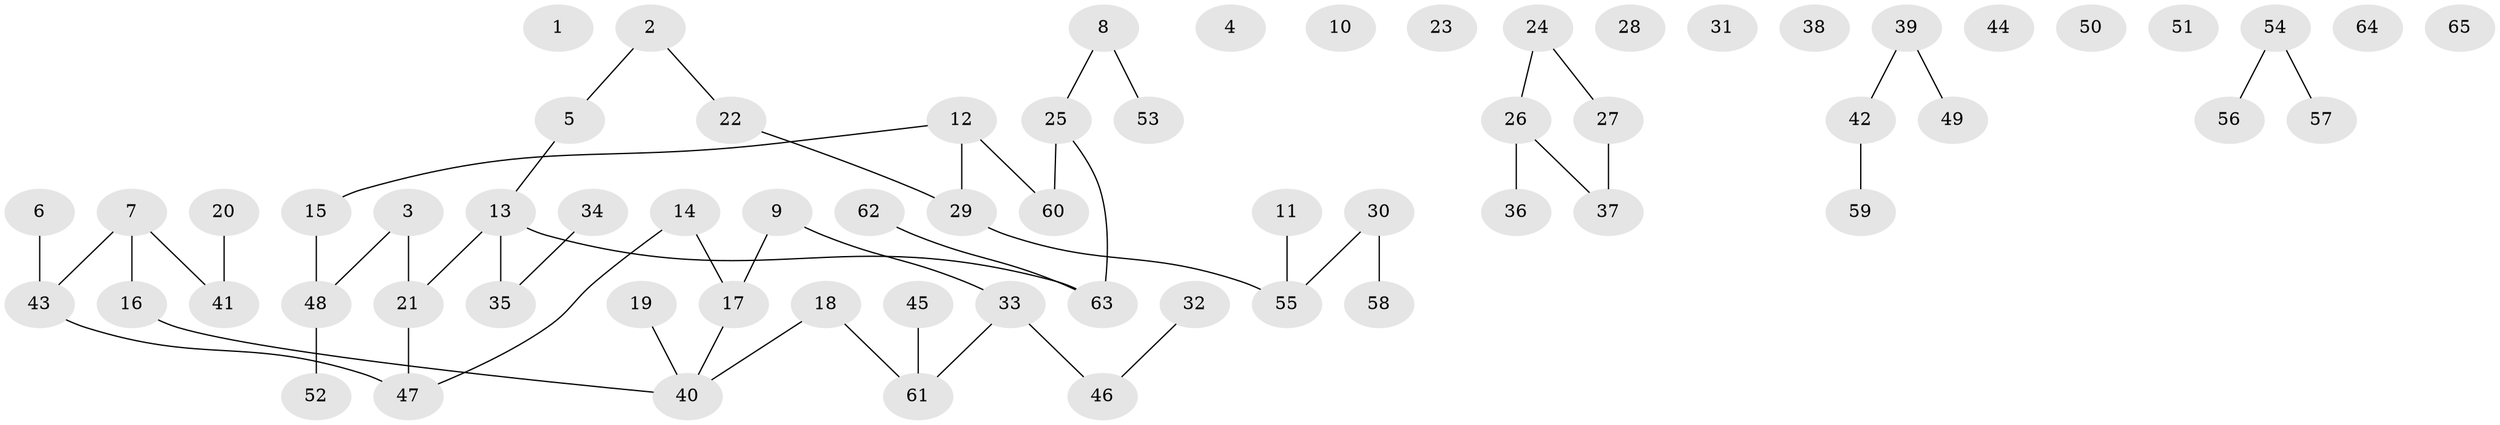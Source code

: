 // coarse degree distribution, {0: 0.40625, 1: 0.40625, 2: 0.0625, 4: 0.0625, 3: 0.03125, 6: 0.03125}
// Generated by graph-tools (version 1.1) at 2025/43/03/04/25 21:43:46]
// undirected, 65 vertices, 54 edges
graph export_dot {
graph [start="1"]
  node [color=gray90,style=filled];
  1;
  2;
  3;
  4;
  5;
  6;
  7;
  8;
  9;
  10;
  11;
  12;
  13;
  14;
  15;
  16;
  17;
  18;
  19;
  20;
  21;
  22;
  23;
  24;
  25;
  26;
  27;
  28;
  29;
  30;
  31;
  32;
  33;
  34;
  35;
  36;
  37;
  38;
  39;
  40;
  41;
  42;
  43;
  44;
  45;
  46;
  47;
  48;
  49;
  50;
  51;
  52;
  53;
  54;
  55;
  56;
  57;
  58;
  59;
  60;
  61;
  62;
  63;
  64;
  65;
  2 -- 5;
  2 -- 22;
  3 -- 21;
  3 -- 48;
  5 -- 13;
  6 -- 43;
  7 -- 16;
  7 -- 41;
  7 -- 43;
  8 -- 25;
  8 -- 53;
  9 -- 17;
  9 -- 33;
  11 -- 55;
  12 -- 15;
  12 -- 29;
  12 -- 60;
  13 -- 21;
  13 -- 35;
  13 -- 63;
  14 -- 17;
  14 -- 47;
  15 -- 48;
  16 -- 40;
  17 -- 40;
  18 -- 40;
  18 -- 61;
  19 -- 40;
  20 -- 41;
  21 -- 47;
  22 -- 29;
  24 -- 26;
  24 -- 27;
  25 -- 60;
  25 -- 63;
  26 -- 36;
  26 -- 37;
  27 -- 37;
  29 -- 55;
  30 -- 55;
  30 -- 58;
  32 -- 46;
  33 -- 46;
  33 -- 61;
  34 -- 35;
  39 -- 42;
  39 -- 49;
  42 -- 59;
  43 -- 47;
  45 -- 61;
  48 -- 52;
  54 -- 56;
  54 -- 57;
  62 -- 63;
}
